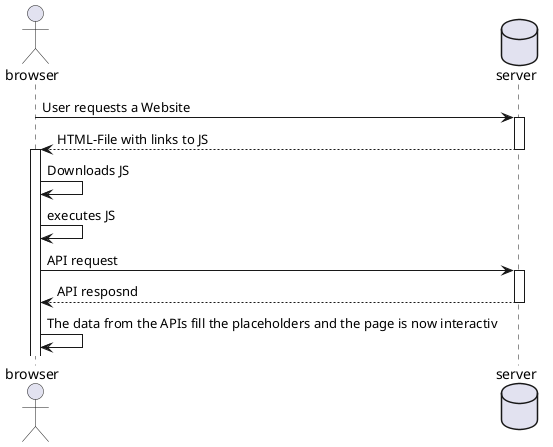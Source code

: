 @startuml csr_diagramm

actor browser
database server

browser -> server: User requests a Website
activate server
return HTML-File with links to JS
activate browser
browser -> browser: Downloads JS
browser -> browser: executes JS
browser -> server: API request
activate server
return API resposnd
browser -> browser: The data from the APIs fill the placeholders and the page is now interactiv
@enduml
